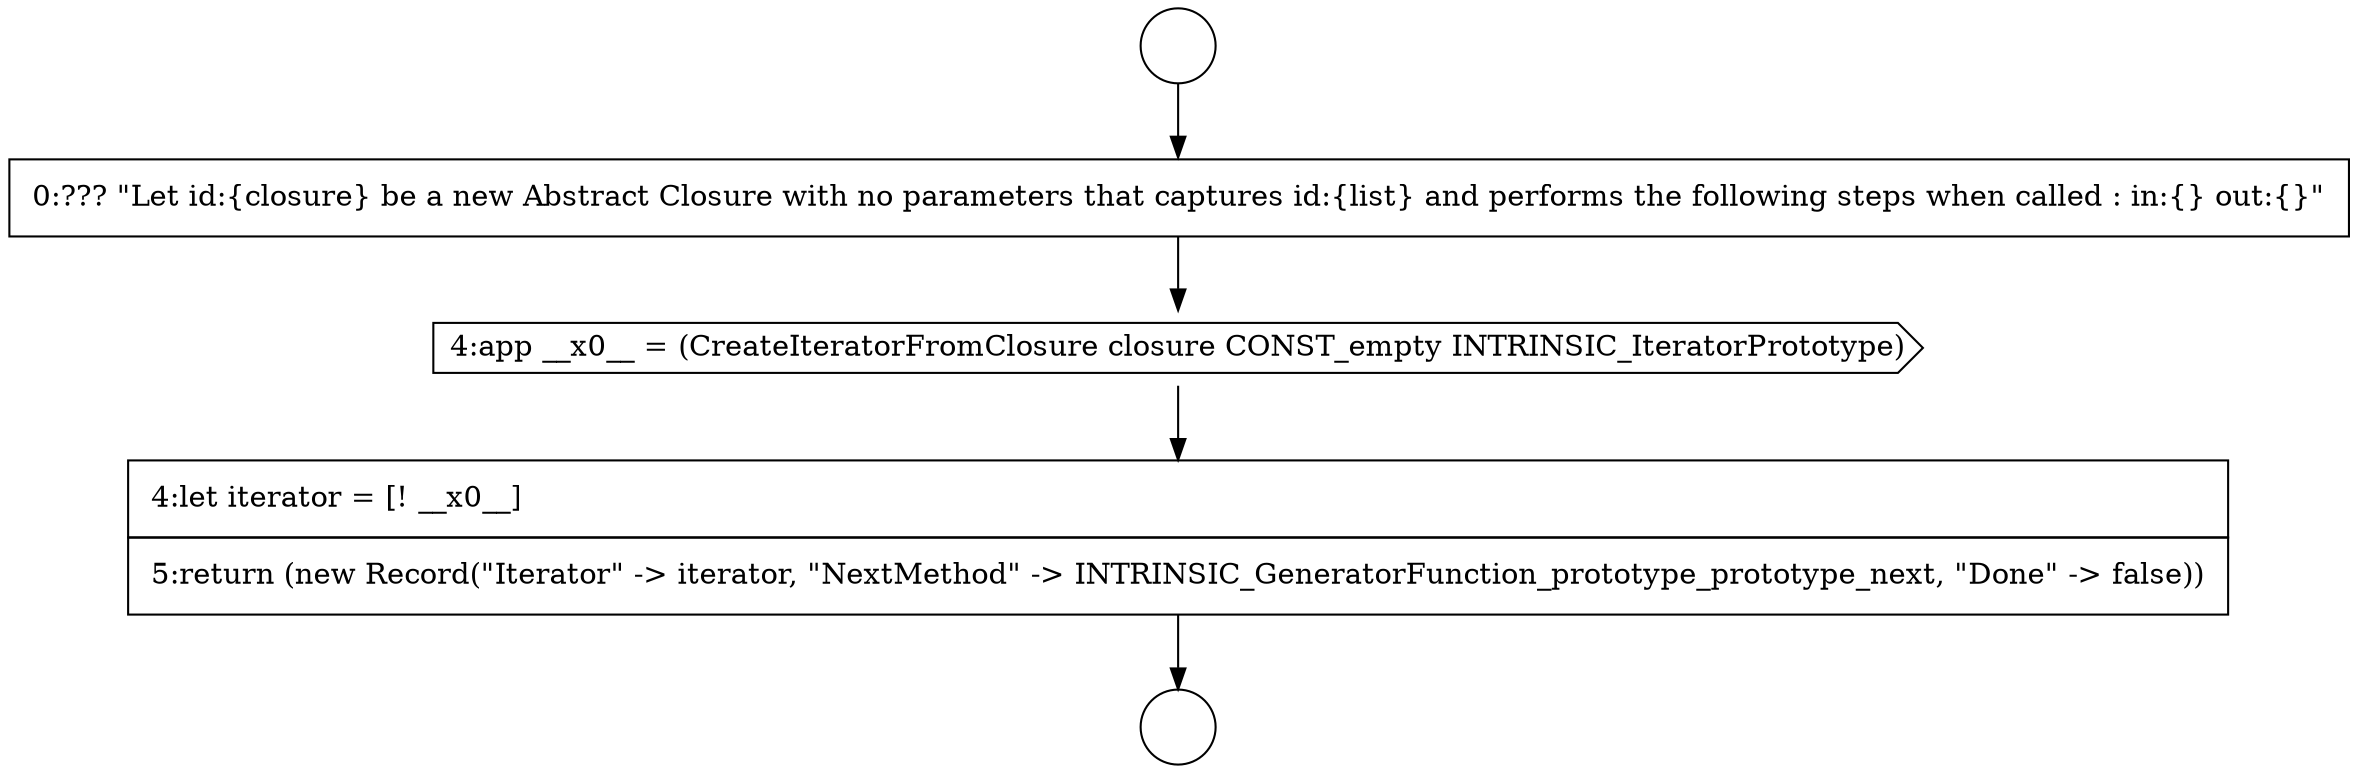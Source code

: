 digraph {
  node1511 [shape=none, margin=0, label=<<font color="black">
    <table border="0" cellborder="1" cellspacing="0" cellpadding="10">
      <tr><td align="left">0:??? &quot;Let id:{closure} be a new Abstract Closure with no parameters that captures id:{list} and performs the following steps when called : in:{} out:{}&quot;</td></tr>
    </table>
  </font>> color="black" fillcolor="white" style=filled]
  node1510 [shape=circle label=" " color="black" fillcolor="white" style=filled]
  node1509 [shape=circle label=" " color="black" fillcolor="white" style=filled]
  node1513 [shape=none, margin=0, label=<<font color="black">
    <table border="0" cellborder="1" cellspacing="0" cellpadding="10">
      <tr><td align="left">4:let iterator = [! __x0__]</td></tr>
      <tr><td align="left">5:return (new Record(&quot;Iterator&quot; -&gt; iterator, &quot;NextMethod&quot; -&gt; INTRINSIC_GeneratorFunction_prototype_prototype_next, &quot;Done&quot; -&gt; false))</td></tr>
    </table>
  </font>> color="black" fillcolor="white" style=filled]
  node1512 [shape=cds, label=<<font color="black">4:app __x0__ = (CreateIteratorFromClosure closure CONST_empty INTRINSIC_IteratorPrototype)</font>> color="black" fillcolor="white" style=filled]
  node1509 -> node1511 [ color="black"]
  node1511 -> node1512 [ color="black"]
  node1512 -> node1513 [ color="black"]
  node1513 -> node1510 [ color="black"]
}
